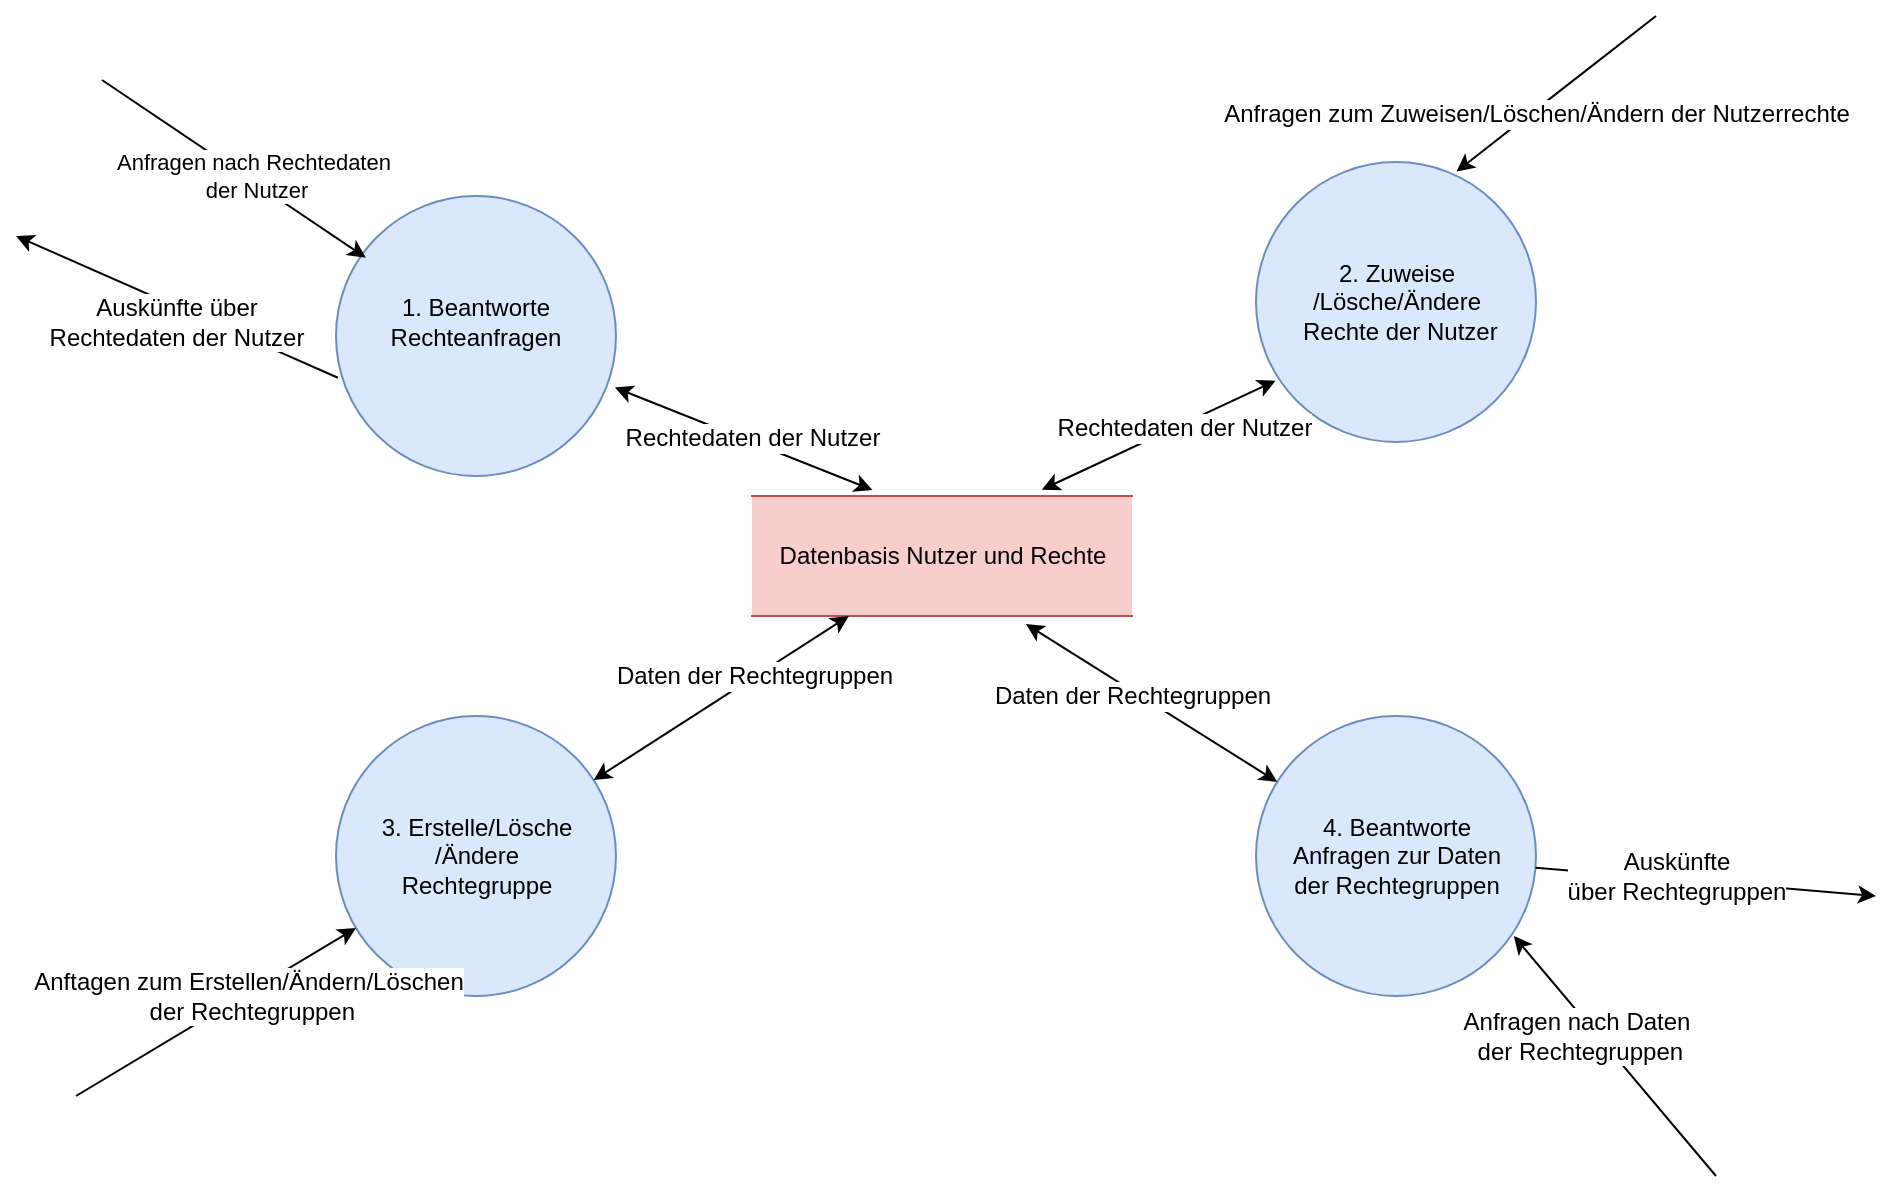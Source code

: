 <mxfile version="12.3.1" type="device" pages="1"><diagram id="RgAgQAW45a-yKv-pqBAC" name="Page-1"><mxGraphModel dx="1785" dy="1717" grid="1" gridSize="10" guides="1" tooltips="1" connect="1" arrows="1" fold="1" page="1" pageScale="1" pageWidth="827" pageHeight="1169" math="0" shadow="0"><root><mxCell id="0"/><mxCell id="1" parent="0"/><mxCell id="LWVAuA2m9f_DEyjzzO-S-3" value="" style="shape=ellipse;html=1;dashed=0;whitespace=wrap;aspect=fixed;perimeter=ellipsePerimeter;fillColor=#dae8fc;strokeColor=#6c8ebf;" vertex="1" parent="1"><mxGeometry x="110" y="80" width="140" height="140" as="geometry"/></mxCell><mxCell id="LWVAuA2m9f_DEyjzzO-S-4" value="2. Zuweise&lt;br&gt;/Lösche/Ändere&lt;br&gt;&amp;nbsp;Rechte der Nutzer" style="shape=ellipse;html=1;dashed=0;whitespace=wrap;aspect=fixed;perimeter=ellipsePerimeter;fillColor=#dae8fc;strokeColor=#6c8ebf;" vertex="1" parent="1"><mxGeometry x="570" y="63" width="140" height="140" as="geometry"/></mxCell><mxCell id="LWVAuA2m9f_DEyjzzO-S-5" value="3. Erstelle/Lösche&lt;br&gt;/Ändere &lt;br&gt;Rechtegruppe" style="shape=ellipse;html=1;dashed=0;whitespace=wrap;aspect=fixed;perimeter=ellipsePerimeter;fillColor=#dae8fc;strokeColor=#6c8ebf;" vertex="1" parent="1"><mxGeometry x="110" y="340" width="140" height="140" as="geometry"/></mxCell><mxCell id="LWVAuA2m9f_DEyjzzO-S-6" value="4. Beantworte &lt;br&gt;Anfragen zur Daten &lt;br&gt;der&amp;nbsp;Rechtegruppen" style="shape=ellipse;html=1;dashed=0;whitespace=wrap;aspect=fixed;perimeter=ellipsePerimeter;fillColor=#dae8fc;strokeColor=#6c8ebf;" vertex="1" parent="1"><mxGeometry x="570" y="340" width="140" height="140" as="geometry"/></mxCell><mxCell id="LWVAuA2m9f_DEyjzzO-S-7" value="Datenbasis Nutzer und Rechte" style="html=1;dashed=0;whitespace=wrap;shape=partialRectangle;right=0;left=0;fillColor=#f8cecc;strokeColor=#b85450;" vertex="1" parent="1"><mxGeometry x="318" y="230" width="190" height="60" as="geometry"/></mxCell><mxCell id="LWVAuA2m9f_DEyjzzO-S-8" value="Anfragen nach Rechtedaten&amp;nbsp;&lt;br&gt;der Nutzer" style="endArrow=classic;html=1;" edge="1" parent="1"><mxGeometry x="0.14" y="3" width="50" height="50" relative="1" as="geometry"><mxPoint x="-7" y="22" as="sourcePoint"/><mxPoint x="124.945" y="110.889" as="targetPoint"/><mxPoint as="offset"/></mxGeometry></mxCell><mxCell id="LWVAuA2m9f_DEyjzzO-S-10" value="1. Beantworte Rechteanfragen" style="text;html=1;strokeColor=none;fillColor=none;align=center;verticalAlign=middle;whiteSpace=wrap;rounded=0;" vertex="1" parent="1"><mxGeometry x="160" y="133" width="40" height="20" as="geometry"/></mxCell><mxCell id="LWVAuA2m9f_DEyjzzO-S-11" value="" style="endArrow=classic;startArrow=classic;html=1;entryX=0.317;entryY=-0.05;entryDx=0;entryDy=0;entryPerimeter=0;exitX=0.996;exitY=0.684;exitDx=0;exitDy=0;exitPerimeter=0;" edge="1" parent="1" source="LWVAuA2m9f_DEyjzzO-S-3" target="LWVAuA2m9f_DEyjzzO-S-7"><mxGeometry width="50" height="50" relative="1" as="geometry"><mxPoint x="-10" y="560" as="sourcePoint"/><mxPoint x="40" y="510" as="targetPoint"/></mxGeometry></mxCell><mxCell id="LWVAuA2m9f_DEyjzzO-S-12" value="Rechtedaten der Nutzer" style="text;html=1;align=center;verticalAlign=middle;resizable=0;points=[];;labelBackgroundColor=#ffffff;" vertex="1" connectable="0" parent="LWVAuA2m9f_DEyjzzO-S-11"><mxGeometry x="0.218" y="-2" relative="1" as="geometry"><mxPoint x="-9" y="-8.5" as="offset"/></mxGeometry></mxCell><mxCell id="LWVAuA2m9f_DEyjzzO-S-13" value="" style="endArrow=classic;html=1;" edge="1" parent="1" target="LWVAuA2m9f_DEyjzzO-S-5"><mxGeometry width="50" height="50" relative="1" as="geometry"><mxPoint x="-20" y="530" as="sourcePoint"/><mxPoint x="40" y="510" as="targetPoint"/></mxGeometry></mxCell><mxCell id="LWVAuA2m9f_DEyjzzO-S-14" value="Anftagen zum Erstellen/Ändern/Löschen&lt;br&gt;&amp;nbsp;der Rechtegruppen" style="text;html=1;align=center;verticalAlign=middle;resizable=0;points=[];;labelBackgroundColor=#ffffff;" vertex="1" connectable="0" parent="LWVAuA2m9f_DEyjzzO-S-13"><mxGeometry x="0.206" y="-1" relative="1" as="geometry"><mxPoint x="1" as="offset"/></mxGeometry></mxCell><mxCell id="LWVAuA2m9f_DEyjzzO-S-16" value="" style="endArrow=classic;html=1;entryX=0.716;entryY=0.034;entryDx=0;entryDy=0;entryPerimeter=0;" edge="1" parent="1" target="LWVAuA2m9f_DEyjzzO-S-4"><mxGeometry width="50" height="50" relative="1" as="geometry"><mxPoint x="770" y="-10" as="sourcePoint"/><mxPoint x="690" y="230" as="targetPoint"/></mxGeometry></mxCell><mxCell id="LWVAuA2m9f_DEyjzzO-S-19" value="Anfragen zum Zuweisen/Löschen/Ändern der Nutzerrechte" style="text;html=1;align=center;verticalAlign=middle;resizable=0;points=[];;labelBackgroundColor=#ffffff;" vertex="1" connectable="0" parent="LWVAuA2m9f_DEyjzzO-S-16"><mxGeometry x="0.224" y="2" relative="1" as="geometry"><mxPoint as="offset"/></mxGeometry></mxCell><mxCell id="LWVAuA2m9f_DEyjzzO-S-21" value="" style="endArrow=classic;startArrow=classic;html=1;" edge="1" parent="1" source="LWVAuA2m9f_DEyjzzO-S-5" target="LWVAuA2m9f_DEyjzzO-S-7"><mxGeometry width="50" height="50" relative="1" as="geometry"><mxPoint x="-30" y="610" as="sourcePoint"/><mxPoint x="20" y="560" as="targetPoint"/></mxGeometry></mxCell><mxCell id="LWVAuA2m9f_DEyjzzO-S-36" value="Daten der Rechtegruppen" style="text;html=1;align=center;verticalAlign=middle;resizable=0;points=[];;labelBackgroundColor=#ffffff;" vertex="1" connectable="0" parent="LWVAuA2m9f_DEyjzzO-S-21"><mxGeometry x="0.256" y="1" relative="1" as="geometry"><mxPoint as="offset"/></mxGeometry></mxCell><mxCell id="LWVAuA2m9f_DEyjzzO-S-24" value="" style="endArrow=classic;html=1;entryX=0.921;entryY=0.786;entryDx=0;entryDy=0;entryPerimeter=0;" edge="1" parent="1" target="LWVAuA2m9f_DEyjzzO-S-6"><mxGeometry width="50" height="50" relative="1" as="geometry"><mxPoint x="800" y="570" as="sourcePoint"/><mxPoint x="20" y="560" as="targetPoint"/></mxGeometry></mxCell><mxCell id="LWVAuA2m9f_DEyjzzO-S-25" value="Anfragen nach Daten&lt;br&gt;&amp;nbsp;der Rechtegruppen" style="text;html=1;align=center;verticalAlign=middle;resizable=0;points=[];;labelBackgroundColor=#ffffff;" vertex="1" connectable="0" parent="LWVAuA2m9f_DEyjzzO-S-24"><mxGeometry x="0.375" relative="1" as="geometry"><mxPoint x="-0.5" y="12.5" as="offset"/></mxGeometry></mxCell><mxCell id="LWVAuA2m9f_DEyjzzO-S-26" value="" style="endArrow=classic;startArrow=classic;html=1;entryX=0.721;entryY=1.067;entryDx=0;entryDy=0;entryPerimeter=0;" edge="1" parent="1" source="LWVAuA2m9f_DEyjzzO-S-6" target="LWVAuA2m9f_DEyjzzO-S-7"><mxGeometry width="50" height="50" relative="1" as="geometry"><mxPoint x="-30" y="650" as="sourcePoint"/><mxPoint x="20" y="600" as="targetPoint"/></mxGeometry></mxCell><mxCell id="LWVAuA2m9f_DEyjzzO-S-27" value="Daten der Rechtegruppen" style="text;html=1;align=center;verticalAlign=middle;resizable=0;points=[];;labelBackgroundColor=#ffffff;" vertex="1" connectable="0" parent="LWVAuA2m9f_DEyjzzO-S-26"><mxGeometry x="0.243" y="-1" relative="1" as="geometry"><mxPoint x="5" y="7" as="offset"/></mxGeometry></mxCell><mxCell id="LWVAuA2m9f_DEyjzzO-S-28" value="" style="endArrow=classic;html=1;" edge="1" parent="1" source="LWVAuA2m9f_DEyjzzO-S-6"><mxGeometry width="50" height="50" relative="1" as="geometry"><mxPoint x="20" y="600" as="sourcePoint"/><mxPoint x="880" y="430" as="targetPoint"/></mxGeometry></mxCell><mxCell id="LWVAuA2m9f_DEyjzzO-S-30" value="Auskünfte &lt;br&gt;über Rechtegruppen" style="text;html=1;align=center;verticalAlign=middle;resizable=0;points=[];;labelBackgroundColor=#ffffff;" vertex="1" connectable="0" parent="LWVAuA2m9f_DEyjzzO-S-28"><mxGeometry x="-0.534" y="-3" relative="1" as="geometry"><mxPoint x="30.5" y="-2" as="offset"/></mxGeometry></mxCell><mxCell id="LWVAuA2m9f_DEyjzzO-S-31" value="" style="endArrow=classic;html=1;entryX=0.007;entryY=0.649;entryDx=0;entryDy=0;entryPerimeter=0;exitX=0.007;exitY=0.649;exitDx=0;exitDy=0;exitPerimeter=0;" edge="1" parent="1" source="LWVAuA2m9f_DEyjzzO-S-3"><mxGeometry width="50" height="50" relative="1" as="geometry"><mxPoint x="20" y="600" as="sourcePoint"/><mxPoint x="-50" y="100" as="targetPoint"/></mxGeometry></mxCell><mxCell id="LWVAuA2m9f_DEyjzzO-S-33" value="Auskünfte über &lt;br&gt;Rechtedaten der Nutzer" style="text;html=1;align=center;verticalAlign=middle;resizable=0;points=[];;labelBackgroundColor=#ffffff;" vertex="1" connectable="0" parent="LWVAuA2m9f_DEyjzzO-S-31"><mxGeometry x="-0.317" y="5" relative="1" as="geometry"><mxPoint x="-24" y="-8.5" as="offset"/></mxGeometry></mxCell><mxCell id="LWVAuA2m9f_DEyjzzO-S-34" value="" style="endArrow=classic;startArrow=classic;html=1;entryX=0.07;entryY=0.781;entryDx=0;entryDy=0;entryPerimeter=0;exitX=0.763;exitY=-0.053;exitDx=0;exitDy=0;exitPerimeter=0;" edge="1" parent="1" source="LWVAuA2m9f_DEyjzzO-S-7" target="LWVAuA2m9f_DEyjzzO-S-4"><mxGeometry width="50" height="50" relative="1" as="geometry"><mxPoint x="-60" y="650" as="sourcePoint"/><mxPoint x="-10" y="600" as="targetPoint"/></mxGeometry></mxCell><mxCell id="LWVAuA2m9f_DEyjzzO-S-35" value="Rechtedaten der Nutzer" style="text;html=1;align=center;verticalAlign=middle;resizable=0;points=[];;labelBackgroundColor=#ffffff;" vertex="1" connectable="0" parent="LWVAuA2m9f_DEyjzzO-S-34"><mxGeometry x="0.205" y="-2" relative="1" as="geometry"><mxPoint as="offset"/></mxGeometry></mxCell></root></mxGraphModel></diagram></mxfile>